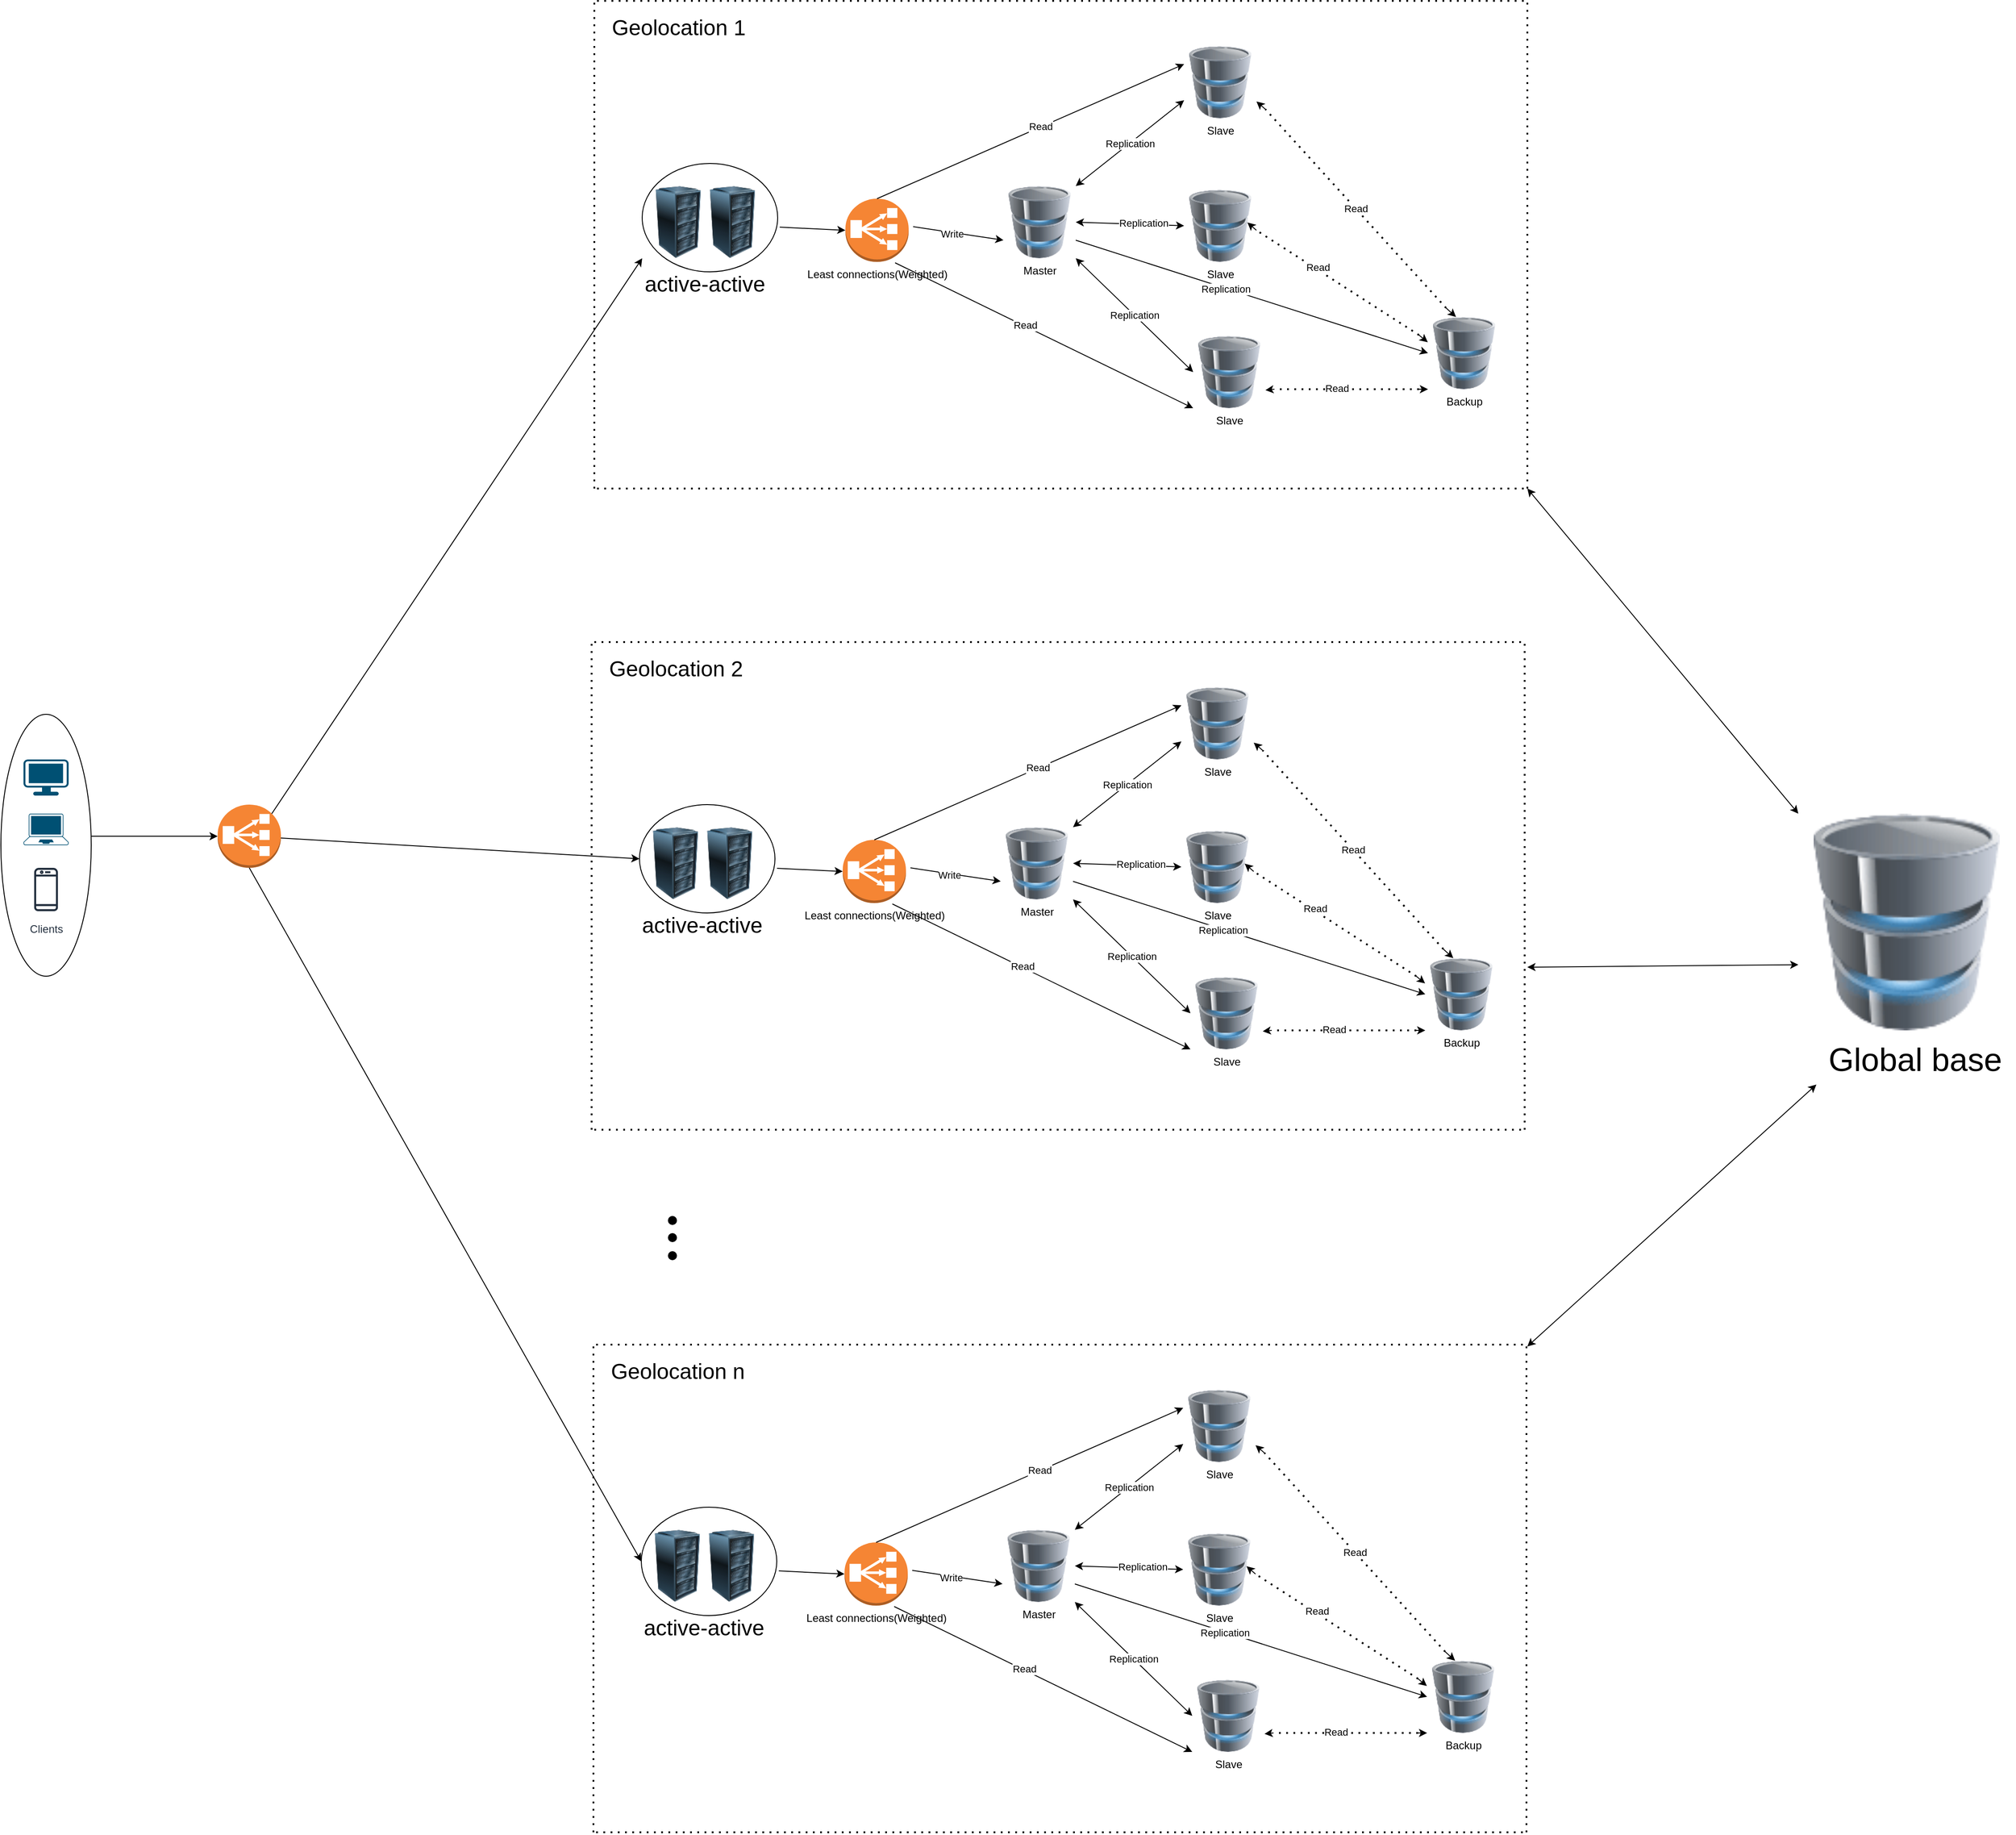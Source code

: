 <mxfile version="20.3.0" type="device"><diagram id="l8hXMBHkgcEJcSW0mbfh" name="Page-1"><mxGraphModel dx="4737" dy="3697" grid="1" gridSize="10" guides="1" tooltips="1" connect="1" arrows="1" fold="1" page="1" pageScale="1" pageWidth="1169" pageHeight="827" math="0" shadow="0"><root><mxCell id="0"/><mxCell id="1" parent="0"/><mxCell id="5IA9NKtBJdWqS95Yz182-57" value="" style="ellipse;whiteSpace=wrap;html=1;fillColor=none;" parent="1" vertex="1"><mxGeometry x="30" y="710" width="100" height="290" as="geometry"/></mxCell><mxCell id="5IA9NKtBJdWqS95Yz182-2" value="" style="points=[[0.13,0.02,0],[0.5,0,0],[0.87,0.02,0],[0.885,0.4,0],[0.985,0.985,0],[0.5,1,0],[0.015,0.985,0],[0.115,0.4,0]];verticalLabelPosition=bottom;sketch=0;html=1;verticalAlign=top;aspect=fixed;align=center;pointerEvents=1;shape=mxgraph.cisco19.laptop;fillColor=#005073;strokeColor=none;" parent="1" vertex="1"><mxGeometry x="55" y="820" width="50" height="35" as="geometry"/></mxCell><mxCell id="5IA9NKtBJdWqS95Yz182-4" value="Clients&lt;br&gt;" style="sketch=0;outlineConnect=0;fontColor=#232F3E;gradientColor=none;strokeColor=#232F3E;fillColor=#ffffff;dashed=0;verticalLabelPosition=bottom;verticalAlign=top;align=center;html=1;fontSize=12;fontStyle=0;aspect=fixed;shape=mxgraph.aws4.resourceIcon;resIcon=mxgraph.aws4.mobile_client;" parent="1" vertex="1"><mxGeometry x="50" y="874" width="60" height="60" as="geometry"/></mxCell><mxCell id="5IA9NKtBJdWqS95Yz182-3" value="" style="points=[[0.03,0.03,0],[0.5,0,0],[0.97,0.03,0],[1,0.4,0],[0.97,0.745,0],[0.5,1,0],[0.03,0.745,0],[0,0.4,0]];verticalLabelPosition=bottom;sketch=0;html=1;verticalAlign=top;aspect=fixed;align=center;pointerEvents=1;shape=mxgraph.cisco19.workstation;fillColor=#005073;strokeColor=none;" parent="1" vertex="1"><mxGeometry x="55" y="760" width="50" height="40" as="geometry"/></mxCell><mxCell id="5IA9NKtBJdWqS95Yz182-7" value="" style="outlineConnect=0;dashed=0;verticalLabelPosition=bottom;verticalAlign=top;align=center;html=1;shape=mxgraph.aws3.classic_load_balancer;fillColor=#F58534;gradientColor=none;" parent="1" vertex="1"><mxGeometry x="270" y="810" width="70" height="70" as="geometry"/></mxCell><mxCell id="5IA9NKtBJdWqS95Yz182-8" value="" style="image;html=1;image=img/lib/clip_art/computers/Server_Rack_128x128.png" parent="1" vertex="1"><mxGeometry x="740" y="125" width="80" height="80" as="geometry"/></mxCell><mxCell id="5IA9NKtBJdWqS95Yz182-13" value="Master" style="image;html=1;image=img/lib/clip_art/computers/Database_128x128.png" parent="1" vertex="1"><mxGeometry x="1140" y="125" width="80" height="80" as="geometry"/></mxCell><mxCell id="5IA9NKtBJdWqS95Yz182-14" value="Slave" style="image;html=1;image=img/lib/clip_art/computers/Database_128x128.png" parent="1" vertex="1"><mxGeometry x="1350" y="291" width="80" height="80" as="geometry"/></mxCell><mxCell id="5IA9NKtBJdWqS95Yz182-15" value="Slave" style="image;html=1;image=img/lib/clip_art/computers/Database_128x128.png" parent="1" vertex="1"><mxGeometry x="1340" y="129" width="80" height="80" as="geometry"/></mxCell><mxCell id="5IA9NKtBJdWqS95Yz182-16" value="Slave&lt;br&gt;" style="image;html=1;image=img/lib/clip_art/computers/Database_128x128.png" parent="1" vertex="1"><mxGeometry x="1340" y="-30" width="80" height="80" as="geometry"/></mxCell><mxCell id="5IA9NKtBJdWqS95Yz182-17" value="Backup" style="image;html=1;image=img/lib/clip_art/computers/Database_128x128.png" parent="1" vertex="1"><mxGeometry x="1610" y="270" width="80" height="80" as="geometry"/></mxCell><mxCell id="5IA9NKtBJdWqS95Yz182-19" value="" style="image;html=1;image=img/lib/clip_art/computers/Server_Rack_128x128.png" parent="1" vertex="1"><mxGeometry x="800" y="125" width="80" height="80" as="geometry"/></mxCell><mxCell id="5IA9NKtBJdWqS95Yz182-20" value="&lt;span style=&quot;font-weight: normal;&quot;&gt;active-active&lt;/span&gt;" style="text;strokeColor=none;fillColor=none;html=1;fontSize=24;fontStyle=1;verticalAlign=middle;align=center;" parent="1" vertex="1"><mxGeometry x="759" y="214" width="100" height="40" as="geometry"/></mxCell><mxCell id="5IA9NKtBJdWqS95Yz182-21" value="Least connections(Weighted)" style="outlineConnect=0;dashed=0;verticalLabelPosition=bottom;verticalAlign=top;align=center;html=1;shape=mxgraph.aws3.classic_load_balancer;fillColor=#F58534;gradientColor=none;" parent="1" vertex="1"><mxGeometry x="965" y="139" width="70" height="70" as="geometry"/></mxCell><mxCell id="5IA9NKtBJdWqS95Yz182-23" value="" style="endArrow=classic;startArrow=classic;html=1;rounded=0;entryX=0;entryY=0.5;entryDx=0;entryDy=0;exitX=1;exitY=0.5;exitDx=0;exitDy=0;" parent="1" source="5IA9NKtBJdWqS95Yz182-13" target="5IA9NKtBJdWqS95Yz182-15" edge="1"><mxGeometry width="50" height="50" relative="1" as="geometry"><mxPoint x="860" y="330" as="sourcePoint"/><mxPoint x="910" y="280" as="targetPoint"/></mxGeometry></mxCell><mxCell id="5IA9NKtBJdWqS95Yz182-63" value="Replication" style="edgeLabel;html=1;align=center;verticalAlign=middle;resizable=0;points=[];fontColor=none;" parent="5IA9NKtBJdWqS95Yz182-23" vertex="1" connectable="0"><mxGeometry x="0.237" y="2" relative="1" as="geometry"><mxPoint as="offset"/></mxGeometry></mxCell><mxCell id="5IA9NKtBJdWqS95Yz182-25" value="Replication" style="endArrow=classic;startArrow=classic;html=1;rounded=0;entryX=0;entryY=0.75;entryDx=0;entryDy=0;exitX=1;exitY=0;exitDx=0;exitDy=0;" parent="1" source="5IA9NKtBJdWqS95Yz182-13" target="5IA9NKtBJdWqS95Yz182-16" edge="1"><mxGeometry width="50" height="50" relative="1" as="geometry"><mxPoint x="1250" y="189" as="sourcePoint"/><mxPoint x="1360" y="189" as="targetPoint"/></mxGeometry></mxCell><mxCell id="5IA9NKtBJdWqS95Yz182-26" value="&lt;span style=&quot;color: rgb(0, 0, 0); font-family: Helvetica; font-size: 11px; font-style: normal; font-variant-ligatures: normal; font-variant-caps: normal; font-weight: 400; letter-spacing: normal; orphans: 2; text-align: center; text-indent: 0px; text-transform: none; widows: 2; word-spacing: 0px; -webkit-text-stroke-width: 0px; background-color: rgb(255, 255, 255); text-decoration-thickness: initial; text-decoration-style: initial; text-decoration-color: initial; float: none; display: inline !important;&quot;&gt;Replication&lt;/span&gt;" style="endArrow=classic;startArrow=classic;html=1;rounded=0;entryX=1;entryY=1;entryDx=0;entryDy=0;exitX=0;exitY=0.5;exitDx=0;exitDy=0;" parent="1" source="5IA9NKtBJdWqS95Yz182-14" target="5IA9NKtBJdWqS95Yz182-13" edge="1"><mxGeometry width="50" height="50" relative="1" as="geometry"><mxPoint x="1260" y="199" as="sourcePoint"/><mxPoint x="1370" y="199" as="targetPoint"/></mxGeometry></mxCell><mxCell id="5IA9NKtBJdWqS95Yz182-30" value="" style="endArrow=classic;html=1;rounded=0;entryX=0;entryY=0.5;entryDx=0;entryDy=0;exitX=1;exitY=0.75;exitDx=0;exitDy=0;" parent="1" source="5IA9NKtBJdWqS95Yz182-13" target="5IA9NKtBJdWqS95Yz182-17" edge="1"><mxGeometry width="50" height="50" relative="1" as="geometry"><mxPoint x="860" y="330" as="sourcePoint"/><mxPoint x="910" y="280" as="targetPoint"/></mxGeometry></mxCell><mxCell id="5IA9NKtBJdWqS95Yz182-64" value="Replication" style="edgeLabel;html=1;align=center;verticalAlign=middle;resizable=0;points=[];fontColor=none;" parent="5IA9NKtBJdWqS95Yz182-30" vertex="1" connectable="0"><mxGeometry x="-0.148" y="-1" relative="1" as="geometry"><mxPoint as="offset"/></mxGeometry></mxCell><mxCell id="5IA9NKtBJdWqS95Yz182-34" value="Read" style="endArrow=none;dashed=1;html=1;dashPattern=1 3;strokeWidth=2;rounded=0;" parent="1" edge="1"><mxGeometry width="50" height="50" relative="1" as="geometry"><mxPoint x="1630" y="260" as="sourcePoint"/><mxPoint x="1430" y="40" as="targetPoint"/></mxGeometry></mxCell><mxCell id="5IA9NKtBJdWqS95Yz182-39" value="" style="endArrow=classic;html=1;rounded=0;entryX=1.001;entryY=0.767;entryDx=0;entryDy=0;entryPerimeter=0;" parent="1" target="5IA9NKtBJdWqS95Yz182-16" edge="1"><mxGeometry width="50" height="50" relative="1" as="geometry"><mxPoint x="1430" y="40" as="sourcePoint"/><mxPoint x="1420" y="50" as="targetPoint"/></mxGeometry></mxCell><mxCell id="5IA9NKtBJdWqS95Yz182-40" value="" style="endArrow=classic;html=1;rounded=0;entryX=0.375;entryY=0;entryDx=0;entryDy=0;entryPerimeter=0;" parent="1" edge="1"><mxGeometry width="50" height="50" relative="1" as="geometry"><mxPoint x="1630" y="260" as="sourcePoint"/><mxPoint x="1641" y="270" as="targetPoint"/></mxGeometry></mxCell><mxCell id="5IA9NKtBJdWqS95Yz182-41" value="" style="endArrow=none;dashed=1;html=1;dashPattern=1 3;strokeWidth=2;rounded=0;" parent="1" edge="1"><mxGeometry width="50" height="50" relative="1" as="geometry"><mxPoint x="1600" y="290" as="sourcePoint"/><mxPoint x="1420" y="174" as="targetPoint"/></mxGeometry></mxCell><mxCell id="5IA9NKtBJdWqS95Yz182-65" value="Read" style="edgeLabel;html=1;align=center;verticalAlign=middle;resizable=0;points=[];fontColor=none;" parent="5IA9NKtBJdWqS95Yz182-41" vertex="1" connectable="0"><mxGeometry x="0.263" y="-3" relative="1" as="geometry"><mxPoint as="offset"/></mxGeometry></mxCell><mxCell id="5IA9NKtBJdWqS95Yz182-42" value="" style="endArrow=classic;html=1;rounded=0;entryX=1.001;entryY=0.767;entryDx=0;entryDy=0;entryPerimeter=0;" parent="1" edge="1"><mxGeometry width="50" height="50" relative="1" as="geometry"><mxPoint x="1420" y="174" as="sourcePoint"/><mxPoint x="1410.08" y="165.36" as="targetPoint"/></mxGeometry></mxCell><mxCell id="5IA9NKtBJdWqS95Yz182-43" value="" style="endArrow=classic;html=1;rounded=0;entryX=-0.003;entryY=0.35;entryDx=0;entryDy=0;entryPerimeter=0;" parent="1" target="5IA9NKtBJdWqS95Yz182-17" edge="1"><mxGeometry width="50" height="50" relative="1" as="geometry"><mxPoint x="1600" y="290" as="sourcePoint"/><mxPoint x="1631.0" y="404" as="targetPoint"/></mxGeometry></mxCell><mxCell id="5IA9NKtBJdWqS95Yz182-44" value="" style="endArrow=none;dashed=1;html=1;dashPattern=1 3;strokeWidth=2;rounded=0;" parent="1" edge="1"><mxGeometry width="50" height="50" relative="1" as="geometry"><mxPoint x="1600" y="350" as="sourcePoint"/><mxPoint x="1440" y="350" as="targetPoint"/></mxGeometry></mxCell><mxCell id="5IA9NKtBJdWqS95Yz182-66" value="Read" style="edgeLabel;html=1;align=center;verticalAlign=middle;resizable=0;points=[];fontColor=none;" parent="5IA9NKtBJdWqS95Yz182-44" vertex="1" connectable="0"><mxGeometry x="0.143" y="-1" relative="1" as="geometry"><mxPoint as="offset"/></mxGeometry></mxCell><mxCell id="5IA9NKtBJdWqS95Yz182-45" value="" style="endArrow=classic;html=1;rounded=0;entryX=1;entryY=0.75;entryDx=0;entryDy=0;" parent="1" target="5IA9NKtBJdWqS95Yz182-14" edge="1"><mxGeometry width="50" height="50" relative="1" as="geometry"><mxPoint x="1440" y="350" as="sourcePoint"/><mxPoint x="1430.08" y="335.36" as="targetPoint"/></mxGeometry></mxCell><mxCell id="5IA9NKtBJdWqS95Yz182-46" value="" style="endArrow=classic;html=1;rounded=0;entryX=0;entryY=1;entryDx=0;entryDy=0;" parent="1" target="5IA9NKtBJdWqS95Yz182-17" edge="1"><mxGeometry width="50" height="50" relative="1" as="geometry"><mxPoint x="1600" y="350" as="sourcePoint"/><mxPoint x="1629.76" y="468" as="targetPoint"/></mxGeometry></mxCell><mxCell id="5IA9NKtBJdWqS95Yz182-49" value="" style="endArrow=classic;html=1;rounded=0;entryX=0;entryY=0.5;entryDx=0;entryDy=0;entryPerimeter=0;exitX=1.015;exitY=0.588;exitDx=0;exitDy=0;exitPerimeter=0;" parent="1" source="5IA9NKtBJdWqS95Yz182-58" target="5IA9NKtBJdWqS95Yz182-21" edge="1"><mxGeometry width="50" height="50" relative="1" as="geometry"><mxPoint x="900" y="170" as="sourcePoint"/><mxPoint x="1120" y="150" as="targetPoint"/></mxGeometry></mxCell><mxCell id="5IA9NKtBJdWqS95Yz182-51" value="" style="endArrow=classic;html=1;rounded=0;entryX=0;entryY=0.75;entryDx=0;entryDy=0;" parent="1" target="5IA9NKtBJdWqS95Yz182-13" edge="1"><mxGeometry width="50" height="50" relative="1" as="geometry"><mxPoint x="1040" y="170" as="sourcePoint"/><mxPoint x="1230" y="60" as="targetPoint"/></mxGeometry></mxCell><mxCell id="5IA9NKtBJdWqS95Yz182-62" value="Write" style="edgeLabel;html=1;align=center;verticalAlign=middle;resizable=0;points=[];fontColor=none;" parent="5IA9NKtBJdWqS95Yz182-51" vertex="1" connectable="0"><mxGeometry x="-0.14" y="-1" relative="1" as="geometry"><mxPoint as="offset"/></mxGeometry></mxCell><mxCell id="5IA9NKtBJdWqS95Yz182-52" value="" style="endArrow=classic;html=1;rounded=0;entryX=0;entryY=1;entryDx=0;entryDy=0;" parent="1" target="5IA9NKtBJdWqS95Yz182-14" edge="1"><mxGeometry width="50" height="50" relative="1" as="geometry"><mxPoint x="1020" y="210" as="sourcePoint"/><mxPoint x="1230" y="60" as="targetPoint"/></mxGeometry></mxCell><mxCell id="5IA9NKtBJdWqS95Yz182-60" value="Read" style="edgeLabel;html=1;align=center;verticalAlign=middle;resizable=0;points=[];fontColor=none;" parent="5IA9NKtBJdWqS95Yz182-52" vertex="1" connectable="0"><mxGeometry x="-0.138" y="2" relative="1" as="geometry"><mxPoint y="1" as="offset"/></mxGeometry></mxCell><mxCell id="5IA9NKtBJdWqS95Yz182-53" value="" style="endArrow=classic;html=1;rounded=0;exitX=0.5;exitY=0;exitDx=0;exitDy=0;exitPerimeter=0;entryX=0;entryY=0.25;entryDx=0;entryDy=0;" parent="1" source="5IA9NKtBJdWqS95Yz182-21" target="5IA9NKtBJdWqS95Yz182-16" edge="1"><mxGeometry width="50" height="50" relative="1" as="geometry"><mxPoint x="1180" y="110" as="sourcePoint"/><mxPoint x="1230" y="60" as="targetPoint"/></mxGeometry></mxCell><mxCell id="5IA9NKtBJdWqS95Yz182-61" value="Read" style="edgeLabel;html=1;align=center;verticalAlign=middle;resizable=0;points=[];fontColor=none;" parent="5IA9NKtBJdWqS95Yz182-53" vertex="1" connectable="0"><mxGeometry x="0.065" y="1" relative="1" as="geometry"><mxPoint as="offset"/></mxGeometry></mxCell><mxCell id="5IA9NKtBJdWqS95Yz182-56" value="" style="endArrow=classic;html=1;rounded=0;entryX=0;entryY=0.5;entryDx=0;entryDy=0;entryPerimeter=0;" parent="1" target="5IA9NKtBJdWqS95Yz182-7" edge="1"><mxGeometry width="50" height="50" relative="1" as="geometry"><mxPoint x="130" y="845" as="sourcePoint"/><mxPoint x="550" y="500" as="targetPoint"/></mxGeometry></mxCell><mxCell id="5IA9NKtBJdWqS95Yz182-58" value="" style="ellipse;whiteSpace=wrap;html=1;fillColor=none;" parent="1" vertex="1"><mxGeometry x="740" y="100" width="150" height="120" as="geometry"/></mxCell><mxCell id="5IA9NKtBJdWqS95Yz182-67" value="" style="endArrow=none;dashed=1;html=1;dashPattern=1 3;strokeWidth=2;rounded=0;fontColor=none;" parent="1" edge="1"><mxGeometry width="50" height="50" relative="1" as="geometry"><mxPoint x="690" y="-80" as="sourcePoint"/><mxPoint x="1720" y="-80" as="targetPoint"/></mxGeometry></mxCell><mxCell id="5IA9NKtBJdWqS95Yz182-68" value="" style="endArrow=none;dashed=1;html=1;dashPattern=1 3;strokeWidth=2;rounded=0;fontColor=none;" parent="1" edge="1"><mxGeometry width="50" height="50" relative="1" as="geometry"><mxPoint x="690" y="460" as="sourcePoint"/><mxPoint x="1720" y="460" as="targetPoint"/></mxGeometry></mxCell><mxCell id="5IA9NKtBJdWqS95Yz182-72" value="" style="endArrow=none;dashed=1;html=1;dashPattern=1 3;strokeWidth=2;rounded=0;fontColor=none;" parent="1" edge="1"><mxGeometry width="50" height="50" relative="1" as="geometry"><mxPoint x="1720" y="460" as="sourcePoint"/><mxPoint x="1720" y="-80" as="targetPoint"/></mxGeometry></mxCell><mxCell id="5IA9NKtBJdWqS95Yz182-73" value="" style="endArrow=none;dashed=1;html=1;dashPattern=1 3;strokeWidth=2;rounded=0;fontColor=none;" parent="1" edge="1"><mxGeometry width="50" height="50" relative="1" as="geometry"><mxPoint x="687" y="460" as="sourcePoint"/><mxPoint x="687" y="-80" as="targetPoint"/></mxGeometry></mxCell><mxCell id="5IA9NKtBJdWqS95Yz182-74" value="&lt;span style=&quot;font-weight: normal;&quot;&gt;Geolocation 1&lt;/span&gt;" style="text;strokeColor=none;fillColor=none;html=1;fontSize=24;fontStyle=1;verticalAlign=middle;align=center;" parent="1" vertex="1"><mxGeometry x="730" y="-70" width="100" height="40" as="geometry"/></mxCell><mxCell id="5IA9NKtBJdWqS95Yz182-114" value="" style="image;html=1;image=img/lib/clip_art/computers/Server_Rack_128x128.png" parent="1" vertex="1"><mxGeometry x="737" y="835" width="80" height="80" as="geometry"/></mxCell><mxCell id="5IA9NKtBJdWqS95Yz182-115" value="Master" style="image;html=1;image=img/lib/clip_art/computers/Database_128x128.png" parent="1" vertex="1"><mxGeometry x="1137" y="835" width="80" height="80" as="geometry"/></mxCell><mxCell id="5IA9NKtBJdWqS95Yz182-116" value="Slave" style="image;html=1;image=img/lib/clip_art/computers/Database_128x128.png" parent="1" vertex="1"><mxGeometry x="1347" y="1001" width="80" height="80" as="geometry"/></mxCell><mxCell id="5IA9NKtBJdWqS95Yz182-117" value="Slave" style="image;html=1;image=img/lib/clip_art/computers/Database_128x128.png" parent="1" vertex="1"><mxGeometry x="1337" y="839" width="80" height="80" as="geometry"/></mxCell><mxCell id="5IA9NKtBJdWqS95Yz182-118" value="Slave&lt;br&gt;" style="image;html=1;image=img/lib/clip_art/computers/Database_128x128.png" parent="1" vertex="1"><mxGeometry x="1337" y="680" width="80" height="80" as="geometry"/></mxCell><mxCell id="5IA9NKtBJdWqS95Yz182-119" value="Backup" style="image;html=1;image=img/lib/clip_art/computers/Database_128x128.png" parent="1" vertex="1"><mxGeometry x="1607" y="980" width="80" height="80" as="geometry"/></mxCell><mxCell id="5IA9NKtBJdWqS95Yz182-120" value="" style="image;html=1;image=img/lib/clip_art/computers/Server_Rack_128x128.png" parent="1" vertex="1"><mxGeometry x="797" y="835" width="80" height="80" as="geometry"/></mxCell><mxCell id="5IA9NKtBJdWqS95Yz182-121" value="&lt;span style=&quot;font-weight: normal;&quot;&gt;active-active&lt;/span&gt;" style="text;strokeColor=none;fillColor=none;html=1;fontSize=24;fontStyle=1;verticalAlign=middle;align=center;" parent="1" vertex="1"><mxGeometry x="756" y="924" width="100" height="40" as="geometry"/></mxCell><mxCell id="5IA9NKtBJdWqS95Yz182-122" value="Least connections(Weighted)" style="outlineConnect=0;dashed=0;verticalLabelPosition=bottom;verticalAlign=top;align=center;html=1;shape=mxgraph.aws3.classic_load_balancer;fillColor=#F58534;gradientColor=none;" parent="1" vertex="1"><mxGeometry x="962" y="849" width="70" height="70" as="geometry"/></mxCell><mxCell id="5IA9NKtBJdWqS95Yz182-123" value="" style="endArrow=classic;startArrow=classic;html=1;rounded=0;entryX=0;entryY=0.5;entryDx=0;entryDy=0;exitX=1;exitY=0.5;exitDx=0;exitDy=0;" parent="1" source="5IA9NKtBJdWqS95Yz182-115" target="5IA9NKtBJdWqS95Yz182-117" edge="1"><mxGeometry width="50" height="50" relative="1" as="geometry"><mxPoint x="857" y="1040" as="sourcePoint"/><mxPoint x="907" y="990" as="targetPoint"/></mxGeometry></mxCell><mxCell id="5IA9NKtBJdWqS95Yz182-124" value="Replication" style="edgeLabel;html=1;align=center;verticalAlign=middle;resizable=0;points=[];fontColor=none;" parent="5IA9NKtBJdWqS95Yz182-123" vertex="1" connectable="0"><mxGeometry x="0.237" y="2" relative="1" as="geometry"><mxPoint as="offset"/></mxGeometry></mxCell><mxCell id="5IA9NKtBJdWqS95Yz182-125" value="Replication" style="endArrow=classic;startArrow=classic;html=1;rounded=0;entryX=0;entryY=0.75;entryDx=0;entryDy=0;exitX=1;exitY=0;exitDx=0;exitDy=0;" parent="1" source="5IA9NKtBJdWqS95Yz182-115" target="5IA9NKtBJdWqS95Yz182-118" edge="1"><mxGeometry width="50" height="50" relative="1" as="geometry"><mxPoint x="1247" y="899" as="sourcePoint"/><mxPoint x="1357" y="899" as="targetPoint"/></mxGeometry></mxCell><mxCell id="5IA9NKtBJdWqS95Yz182-126" value="&lt;span style=&quot;color: rgb(0, 0, 0); font-family: Helvetica; font-size: 11px; font-style: normal; font-variant-ligatures: normal; font-variant-caps: normal; font-weight: 400; letter-spacing: normal; orphans: 2; text-align: center; text-indent: 0px; text-transform: none; widows: 2; word-spacing: 0px; -webkit-text-stroke-width: 0px; background-color: rgb(255, 255, 255); text-decoration-thickness: initial; text-decoration-style: initial; text-decoration-color: initial; float: none; display: inline !important;&quot;&gt;Replication&lt;/span&gt;" style="endArrow=classic;startArrow=classic;html=1;rounded=0;entryX=1;entryY=1;entryDx=0;entryDy=0;exitX=0;exitY=0.5;exitDx=0;exitDy=0;" parent="1" source="5IA9NKtBJdWqS95Yz182-116" target="5IA9NKtBJdWqS95Yz182-115" edge="1"><mxGeometry width="50" height="50" relative="1" as="geometry"><mxPoint x="1257" y="909" as="sourcePoint"/><mxPoint x="1367" y="909" as="targetPoint"/></mxGeometry></mxCell><mxCell id="5IA9NKtBJdWqS95Yz182-127" value="" style="endArrow=classic;html=1;rounded=0;entryX=0;entryY=0.5;entryDx=0;entryDy=0;exitX=1;exitY=0.75;exitDx=0;exitDy=0;" parent="1" source="5IA9NKtBJdWqS95Yz182-115" target="5IA9NKtBJdWqS95Yz182-119" edge="1"><mxGeometry width="50" height="50" relative="1" as="geometry"><mxPoint x="857" y="1040" as="sourcePoint"/><mxPoint x="907" y="990" as="targetPoint"/></mxGeometry></mxCell><mxCell id="5IA9NKtBJdWqS95Yz182-128" value="Replication" style="edgeLabel;html=1;align=center;verticalAlign=middle;resizable=0;points=[];fontColor=none;" parent="5IA9NKtBJdWqS95Yz182-127" vertex="1" connectable="0"><mxGeometry x="-0.148" y="-1" relative="1" as="geometry"><mxPoint as="offset"/></mxGeometry></mxCell><mxCell id="5IA9NKtBJdWqS95Yz182-129" value="Read" style="endArrow=none;dashed=1;html=1;dashPattern=1 3;strokeWidth=2;rounded=0;" parent="1" edge="1"><mxGeometry width="50" height="50" relative="1" as="geometry"><mxPoint x="1627.0" y="970" as="sourcePoint"/><mxPoint x="1427" y="750" as="targetPoint"/></mxGeometry></mxCell><mxCell id="5IA9NKtBJdWqS95Yz182-130" value="" style="endArrow=classic;html=1;rounded=0;entryX=1.001;entryY=0.767;entryDx=0;entryDy=0;entryPerimeter=0;" parent="1" target="5IA9NKtBJdWqS95Yz182-118" edge="1"><mxGeometry width="50" height="50" relative="1" as="geometry"><mxPoint x="1427" y="750" as="sourcePoint"/><mxPoint x="1417" y="760" as="targetPoint"/></mxGeometry></mxCell><mxCell id="5IA9NKtBJdWqS95Yz182-131" value="" style="endArrow=classic;html=1;rounded=0;entryX=0.375;entryY=0;entryDx=0;entryDy=0;entryPerimeter=0;" parent="1" edge="1"><mxGeometry width="50" height="50" relative="1" as="geometry"><mxPoint x="1627.0" y="970" as="sourcePoint"/><mxPoint x="1638" y="980" as="targetPoint"/></mxGeometry></mxCell><mxCell id="5IA9NKtBJdWqS95Yz182-132" value="" style="endArrow=none;dashed=1;html=1;dashPattern=1 3;strokeWidth=2;rounded=0;" parent="1" edge="1"><mxGeometry width="50" height="50" relative="1" as="geometry"><mxPoint x="1597.0" y="1000" as="sourcePoint"/><mxPoint x="1417" y="884" as="targetPoint"/></mxGeometry></mxCell><mxCell id="5IA9NKtBJdWqS95Yz182-133" value="Read" style="edgeLabel;html=1;align=center;verticalAlign=middle;resizable=0;points=[];fontColor=none;" parent="5IA9NKtBJdWqS95Yz182-132" vertex="1" connectable="0"><mxGeometry x="0.263" y="-3" relative="1" as="geometry"><mxPoint as="offset"/></mxGeometry></mxCell><mxCell id="5IA9NKtBJdWqS95Yz182-134" value="" style="endArrow=classic;html=1;rounded=0;entryX=1.001;entryY=0.767;entryDx=0;entryDy=0;entryPerimeter=0;" parent="1" edge="1"><mxGeometry width="50" height="50" relative="1" as="geometry"><mxPoint x="1417" y="884" as="sourcePoint"/><mxPoint x="1407.08" y="875.36" as="targetPoint"/></mxGeometry></mxCell><mxCell id="5IA9NKtBJdWqS95Yz182-135" value="" style="endArrow=classic;html=1;rounded=0;entryX=-0.003;entryY=0.35;entryDx=0;entryDy=0;entryPerimeter=0;" parent="1" target="5IA9NKtBJdWqS95Yz182-119" edge="1"><mxGeometry width="50" height="50" relative="1" as="geometry"><mxPoint x="1597.0" y="1000" as="sourcePoint"/><mxPoint x="1628.0" y="1114" as="targetPoint"/></mxGeometry></mxCell><mxCell id="5IA9NKtBJdWqS95Yz182-136" value="" style="endArrow=none;dashed=1;html=1;dashPattern=1 3;strokeWidth=2;rounded=0;" parent="1" edge="1"><mxGeometry width="50" height="50" relative="1" as="geometry"><mxPoint x="1597.0" y="1060" as="sourcePoint"/><mxPoint x="1437" y="1060" as="targetPoint"/></mxGeometry></mxCell><mxCell id="5IA9NKtBJdWqS95Yz182-137" value="Read" style="edgeLabel;html=1;align=center;verticalAlign=middle;resizable=0;points=[];fontColor=none;" parent="5IA9NKtBJdWqS95Yz182-136" vertex="1" connectable="0"><mxGeometry x="0.143" y="-1" relative="1" as="geometry"><mxPoint as="offset"/></mxGeometry></mxCell><mxCell id="5IA9NKtBJdWqS95Yz182-138" value="" style="endArrow=classic;html=1;rounded=0;entryX=1;entryY=0.75;entryDx=0;entryDy=0;" parent="1" target="5IA9NKtBJdWqS95Yz182-116" edge="1"><mxGeometry width="50" height="50" relative="1" as="geometry"><mxPoint x="1437" y="1060" as="sourcePoint"/><mxPoint x="1427.08" y="1045.36" as="targetPoint"/></mxGeometry></mxCell><mxCell id="5IA9NKtBJdWqS95Yz182-139" value="" style="endArrow=classic;html=1;rounded=0;entryX=0;entryY=1;entryDx=0;entryDy=0;" parent="1" target="5IA9NKtBJdWqS95Yz182-119" edge="1"><mxGeometry width="50" height="50" relative="1" as="geometry"><mxPoint x="1597.0" y="1060" as="sourcePoint"/><mxPoint x="1626.76" y="1178" as="targetPoint"/></mxGeometry></mxCell><mxCell id="5IA9NKtBJdWqS95Yz182-140" value="" style="endArrow=classic;html=1;rounded=0;entryX=0;entryY=0.5;entryDx=0;entryDy=0;entryPerimeter=0;exitX=1.015;exitY=0.588;exitDx=0;exitDy=0;exitPerimeter=0;" parent="1" source="5IA9NKtBJdWqS95Yz182-147" target="5IA9NKtBJdWqS95Yz182-122" edge="1"><mxGeometry width="50" height="50" relative="1" as="geometry"><mxPoint x="897" y="880" as="sourcePoint"/><mxPoint x="1117" y="860" as="targetPoint"/></mxGeometry></mxCell><mxCell id="5IA9NKtBJdWqS95Yz182-141" value="" style="endArrow=classic;html=1;rounded=0;entryX=0;entryY=0.75;entryDx=0;entryDy=0;" parent="1" target="5IA9NKtBJdWqS95Yz182-115" edge="1"><mxGeometry width="50" height="50" relative="1" as="geometry"><mxPoint x="1037" y="880" as="sourcePoint"/><mxPoint x="1227" y="770" as="targetPoint"/></mxGeometry></mxCell><mxCell id="5IA9NKtBJdWqS95Yz182-142" value="Write" style="edgeLabel;html=1;align=center;verticalAlign=middle;resizable=0;points=[];fontColor=none;" parent="5IA9NKtBJdWqS95Yz182-141" vertex="1" connectable="0"><mxGeometry x="-0.14" y="-1" relative="1" as="geometry"><mxPoint as="offset"/></mxGeometry></mxCell><mxCell id="5IA9NKtBJdWqS95Yz182-143" value="" style="endArrow=classic;html=1;rounded=0;entryX=0;entryY=1;entryDx=0;entryDy=0;" parent="1" target="5IA9NKtBJdWqS95Yz182-116" edge="1"><mxGeometry width="50" height="50" relative="1" as="geometry"><mxPoint x="1017" y="920" as="sourcePoint"/><mxPoint x="1227" y="770" as="targetPoint"/></mxGeometry></mxCell><mxCell id="5IA9NKtBJdWqS95Yz182-144" value="Read" style="edgeLabel;html=1;align=center;verticalAlign=middle;resizable=0;points=[];fontColor=none;" parent="5IA9NKtBJdWqS95Yz182-143" vertex="1" connectable="0"><mxGeometry x="-0.138" y="2" relative="1" as="geometry"><mxPoint y="1" as="offset"/></mxGeometry></mxCell><mxCell id="5IA9NKtBJdWqS95Yz182-145" value="" style="endArrow=classic;html=1;rounded=0;exitX=0.5;exitY=0;exitDx=0;exitDy=0;exitPerimeter=0;entryX=0;entryY=0.25;entryDx=0;entryDy=0;" parent="1" source="5IA9NKtBJdWqS95Yz182-122" target="5IA9NKtBJdWqS95Yz182-118" edge="1"><mxGeometry width="50" height="50" relative="1" as="geometry"><mxPoint x="1177" y="820" as="sourcePoint"/><mxPoint x="1227" y="770" as="targetPoint"/></mxGeometry></mxCell><mxCell id="5IA9NKtBJdWqS95Yz182-146" value="Read" style="edgeLabel;html=1;align=center;verticalAlign=middle;resizable=0;points=[];fontColor=none;" parent="5IA9NKtBJdWqS95Yz182-145" vertex="1" connectable="0"><mxGeometry x="0.065" y="1" relative="1" as="geometry"><mxPoint as="offset"/></mxGeometry></mxCell><mxCell id="5IA9NKtBJdWqS95Yz182-147" value="" style="ellipse;whiteSpace=wrap;html=1;fillColor=none;" parent="1" vertex="1"><mxGeometry x="737" y="810" width="150" height="120" as="geometry"/></mxCell><mxCell id="5IA9NKtBJdWqS95Yz182-148" value="" style="endArrow=none;dashed=1;html=1;dashPattern=1 3;strokeWidth=2;rounded=0;fontColor=none;" parent="1" edge="1"><mxGeometry width="50" height="50" relative="1" as="geometry"><mxPoint x="687" y="630" as="sourcePoint"/><mxPoint x="1717.0" y="630" as="targetPoint"/></mxGeometry></mxCell><mxCell id="5IA9NKtBJdWqS95Yz182-149" value="" style="endArrow=none;dashed=1;html=1;dashPattern=1 3;strokeWidth=2;rounded=0;fontColor=none;" parent="1" edge="1"><mxGeometry width="50" height="50" relative="1" as="geometry"><mxPoint x="687" y="1170" as="sourcePoint"/><mxPoint x="1717.0" y="1170" as="targetPoint"/></mxGeometry></mxCell><mxCell id="5IA9NKtBJdWqS95Yz182-150" value="" style="endArrow=none;dashed=1;html=1;dashPattern=1 3;strokeWidth=2;rounded=0;fontColor=none;" parent="1" edge="1"><mxGeometry width="50" height="50" relative="1" as="geometry"><mxPoint x="1717.0" y="1170" as="sourcePoint"/><mxPoint x="1717.0" y="630" as="targetPoint"/></mxGeometry></mxCell><mxCell id="5IA9NKtBJdWqS95Yz182-151" value="" style="endArrow=none;dashed=1;html=1;dashPattern=1 3;strokeWidth=2;rounded=0;fontColor=none;" parent="1" edge="1"><mxGeometry width="50" height="50" relative="1" as="geometry"><mxPoint x="684" y="1170" as="sourcePoint"/><mxPoint x="684" y="630" as="targetPoint"/></mxGeometry></mxCell><mxCell id="5IA9NKtBJdWqS95Yz182-152" value="&lt;span style=&quot;font-weight: normal;&quot;&gt;Geolocation 2&lt;/span&gt;" style="text;strokeColor=none;fillColor=none;html=1;fontSize=24;fontStyle=1;verticalAlign=middle;align=center;" parent="1" vertex="1"><mxGeometry x="727" y="640" width="100" height="40" as="geometry"/></mxCell><mxCell id="5IA9NKtBJdWqS95Yz182-153" value="" style="image;html=1;image=img/lib/clip_art/computers/Server_Rack_128x128.png" parent="1" vertex="1"><mxGeometry x="739" y="1613" width="80" height="80" as="geometry"/></mxCell><mxCell id="5IA9NKtBJdWqS95Yz182-154" value="Master" style="image;html=1;image=img/lib/clip_art/computers/Database_128x128.png" parent="1" vertex="1"><mxGeometry x="1139" y="1613" width="80" height="80" as="geometry"/></mxCell><mxCell id="5IA9NKtBJdWqS95Yz182-155" value="Slave" style="image;html=1;image=img/lib/clip_art/computers/Database_128x128.png" parent="1" vertex="1"><mxGeometry x="1349" y="1779" width="80" height="80" as="geometry"/></mxCell><mxCell id="5IA9NKtBJdWqS95Yz182-156" value="Slave" style="image;html=1;image=img/lib/clip_art/computers/Database_128x128.png" parent="1" vertex="1"><mxGeometry x="1339" y="1617" width="80" height="80" as="geometry"/></mxCell><mxCell id="5IA9NKtBJdWqS95Yz182-157" value="Slave&lt;br&gt;" style="image;html=1;image=img/lib/clip_art/computers/Database_128x128.png" parent="1" vertex="1"><mxGeometry x="1339" y="1458" width="80" height="80" as="geometry"/></mxCell><mxCell id="5IA9NKtBJdWqS95Yz182-158" value="Backup" style="image;html=1;image=img/lib/clip_art/computers/Database_128x128.png" parent="1" vertex="1"><mxGeometry x="1609" y="1758" width="80" height="80" as="geometry"/></mxCell><mxCell id="5IA9NKtBJdWqS95Yz182-159" value="" style="image;html=1;image=img/lib/clip_art/computers/Server_Rack_128x128.png" parent="1" vertex="1"><mxGeometry x="799" y="1613" width="80" height="80" as="geometry"/></mxCell><mxCell id="5IA9NKtBJdWqS95Yz182-160" value="&lt;span style=&quot;font-weight: normal;&quot;&gt;active-active&lt;/span&gt;" style="text;strokeColor=none;fillColor=none;html=1;fontSize=24;fontStyle=1;verticalAlign=middle;align=center;" parent="1" vertex="1"><mxGeometry x="758" y="1702" width="100" height="40" as="geometry"/></mxCell><mxCell id="5IA9NKtBJdWqS95Yz182-161" value="Least connections(Weighted)" style="outlineConnect=0;dashed=0;verticalLabelPosition=bottom;verticalAlign=top;align=center;html=1;shape=mxgraph.aws3.classic_load_balancer;fillColor=#F58534;gradientColor=none;" parent="1" vertex="1"><mxGeometry x="964" y="1627" width="70" height="70" as="geometry"/></mxCell><mxCell id="5IA9NKtBJdWqS95Yz182-162" value="" style="endArrow=classic;startArrow=classic;html=1;rounded=0;entryX=0;entryY=0.5;entryDx=0;entryDy=0;exitX=1;exitY=0.5;exitDx=0;exitDy=0;" parent="1" source="5IA9NKtBJdWqS95Yz182-154" target="5IA9NKtBJdWqS95Yz182-156" edge="1"><mxGeometry width="50" height="50" relative="1" as="geometry"><mxPoint x="859" y="1818" as="sourcePoint"/><mxPoint x="909" y="1768" as="targetPoint"/></mxGeometry></mxCell><mxCell id="5IA9NKtBJdWqS95Yz182-163" value="Replication" style="edgeLabel;html=1;align=center;verticalAlign=middle;resizable=0;points=[];fontColor=none;" parent="5IA9NKtBJdWqS95Yz182-162" vertex="1" connectable="0"><mxGeometry x="0.237" y="2" relative="1" as="geometry"><mxPoint as="offset"/></mxGeometry></mxCell><mxCell id="5IA9NKtBJdWqS95Yz182-164" value="Replication" style="endArrow=classic;startArrow=classic;html=1;rounded=0;entryX=0;entryY=0.75;entryDx=0;entryDy=0;exitX=1;exitY=0;exitDx=0;exitDy=0;" parent="1" source="5IA9NKtBJdWqS95Yz182-154" target="5IA9NKtBJdWqS95Yz182-157" edge="1"><mxGeometry width="50" height="50" relative="1" as="geometry"><mxPoint x="1249" y="1677" as="sourcePoint"/><mxPoint x="1359" y="1677" as="targetPoint"/></mxGeometry></mxCell><mxCell id="5IA9NKtBJdWqS95Yz182-165" value="&lt;span style=&quot;color: rgb(0, 0, 0); font-family: Helvetica; font-size: 11px; font-style: normal; font-variant-ligatures: normal; font-variant-caps: normal; font-weight: 400; letter-spacing: normal; orphans: 2; text-align: center; text-indent: 0px; text-transform: none; widows: 2; word-spacing: 0px; -webkit-text-stroke-width: 0px; background-color: rgb(255, 255, 255); text-decoration-thickness: initial; text-decoration-style: initial; text-decoration-color: initial; float: none; display: inline !important;&quot;&gt;Replication&lt;/span&gt;" style="endArrow=classic;startArrow=classic;html=1;rounded=0;entryX=1;entryY=1;entryDx=0;entryDy=0;exitX=0;exitY=0.5;exitDx=0;exitDy=0;" parent="1" source="5IA9NKtBJdWqS95Yz182-155" target="5IA9NKtBJdWqS95Yz182-154" edge="1"><mxGeometry width="50" height="50" relative="1" as="geometry"><mxPoint x="1259" y="1687" as="sourcePoint"/><mxPoint x="1369" y="1687" as="targetPoint"/></mxGeometry></mxCell><mxCell id="5IA9NKtBJdWqS95Yz182-166" value="" style="endArrow=classic;html=1;rounded=0;entryX=0;entryY=0.5;entryDx=0;entryDy=0;exitX=1;exitY=0.75;exitDx=0;exitDy=0;" parent="1" source="5IA9NKtBJdWqS95Yz182-154" target="5IA9NKtBJdWqS95Yz182-158" edge="1"><mxGeometry width="50" height="50" relative="1" as="geometry"><mxPoint x="859" y="1818" as="sourcePoint"/><mxPoint x="909" y="1768" as="targetPoint"/></mxGeometry></mxCell><mxCell id="5IA9NKtBJdWqS95Yz182-167" value="Replication" style="edgeLabel;html=1;align=center;verticalAlign=middle;resizable=0;points=[];fontColor=none;" parent="5IA9NKtBJdWqS95Yz182-166" vertex="1" connectable="0"><mxGeometry x="-0.148" y="-1" relative="1" as="geometry"><mxPoint as="offset"/></mxGeometry></mxCell><mxCell id="5IA9NKtBJdWqS95Yz182-168" value="Read" style="endArrow=none;dashed=1;html=1;dashPattern=1 3;strokeWidth=2;rounded=0;" parent="1" edge="1"><mxGeometry width="50" height="50" relative="1" as="geometry"><mxPoint x="1629" y="1748" as="sourcePoint"/><mxPoint x="1429" y="1528" as="targetPoint"/></mxGeometry></mxCell><mxCell id="5IA9NKtBJdWqS95Yz182-169" value="" style="endArrow=classic;html=1;rounded=0;entryX=1.001;entryY=0.767;entryDx=0;entryDy=0;entryPerimeter=0;" parent="1" target="5IA9NKtBJdWqS95Yz182-157" edge="1"><mxGeometry width="50" height="50" relative="1" as="geometry"><mxPoint x="1429" y="1528" as="sourcePoint"/><mxPoint x="1419" y="1538" as="targetPoint"/></mxGeometry></mxCell><mxCell id="5IA9NKtBJdWqS95Yz182-170" value="" style="endArrow=classic;html=1;rounded=0;entryX=0.375;entryY=0;entryDx=0;entryDy=0;entryPerimeter=0;" parent="1" edge="1"><mxGeometry width="50" height="50" relative="1" as="geometry"><mxPoint x="1629" y="1748" as="sourcePoint"/><mxPoint x="1640.0" y="1758" as="targetPoint"/></mxGeometry></mxCell><mxCell id="5IA9NKtBJdWqS95Yz182-171" value="" style="endArrow=none;dashed=1;html=1;dashPattern=1 3;strokeWidth=2;rounded=0;" parent="1" edge="1"><mxGeometry width="50" height="50" relative="1" as="geometry"><mxPoint x="1599" y="1778" as="sourcePoint"/><mxPoint x="1419" y="1662" as="targetPoint"/></mxGeometry></mxCell><mxCell id="5IA9NKtBJdWqS95Yz182-172" value="Read" style="edgeLabel;html=1;align=center;verticalAlign=middle;resizable=0;points=[];fontColor=none;" parent="5IA9NKtBJdWqS95Yz182-171" vertex="1" connectable="0"><mxGeometry x="0.263" y="-3" relative="1" as="geometry"><mxPoint as="offset"/></mxGeometry></mxCell><mxCell id="5IA9NKtBJdWqS95Yz182-173" value="" style="endArrow=classic;html=1;rounded=0;entryX=1.001;entryY=0.767;entryDx=0;entryDy=0;entryPerimeter=0;" parent="1" edge="1"><mxGeometry width="50" height="50" relative="1" as="geometry"><mxPoint x="1419" y="1662" as="sourcePoint"/><mxPoint x="1409.08" y="1653.36" as="targetPoint"/></mxGeometry></mxCell><mxCell id="5IA9NKtBJdWqS95Yz182-174" value="" style="endArrow=classic;html=1;rounded=0;entryX=-0.003;entryY=0.35;entryDx=0;entryDy=0;entryPerimeter=0;" parent="1" target="5IA9NKtBJdWqS95Yz182-158" edge="1"><mxGeometry width="50" height="50" relative="1" as="geometry"><mxPoint x="1599" y="1778" as="sourcePoint"/><mxPoint x="1630.0" y="1892" as="targetPoint"/></mxGeometry></mxCell><mxCell id="5IA9NKtBJdWqS95Yz182-175" value="" style="endArrow=none;dashed=1;html=1;dashPattern=1 3;strokeWidth=2;rounded=0;" parent="1" edge="1"><mxGeometry width="50" height="50" relative="1" as="geometry"><mxPoint x="1599" y="1838" as="sourcePoint"/><mxPoint x="1439" y="1838" as="targetPoint"/></mxGeometry></mxCell><mxCell id="5IA9NKtBJdWqS95Yz182-176" value="Read" style="edgeLabel;html=1;align=center;verticalAlign=middle;resizable=0;points=[];fontColor=none;" parent="5IA9NKtBJdWqS95Yz182-175" vertex="1" connectable="0"><mxGeometry x="0.143" y="-1" relative="1" as="geometry"><mxPoint as="offset"/></mxGeometry></mxCell><mxCell id="5IA9NKtBJdWqS95Yz182-177" value="" style="endArrow=classic;html=1;rounded=0;entryX=1;entryY=0.75;entryDx=0;entryDy=0;" parent="1" target="5IA9NKtBJdWqS95Yz182-155" edge="1"><mxGeometry width="50" height="50" relative="1" as="geometry"><mxPoint x="1439" y="1838" as="sourcePoint"/><mxPoint x="1429.08" y="1823.36" as="targetPoint"/></mxGeometry></mxCell><mxCell id="5IA9NKtBJdWqS95Yz182-178" value="" style="endArrow=classic;html=1;rounded=0;entryX=0;entryY=1;entryDx=0;entryDy=0;" parent="1" target="5IA9NKtBJdWqS95Yz182-158" edge="1"><mxGeometry width="50" height="50" relative="1" as="geometry"><mxPoint x="1599" y="1838" as="sourcePoint"/><mxPoint x="1628.76" y="1956" as="targetPoint"/></mxGeometry></mxCell><mxCell id="5IA9NKtBJdWqS95Yz182-179" value="" style="endArrow=classic;html=1;rounded=0;entryX=0;entryY=0.5;entryDx=0;entryDy=0;entryPerimeter=0;exitX=1.015;exitY=0.588;exitDx=0;exitDy=0;exitPerimeter=0;" parent="1" source="5IA9NKtBJdWqS95Yz182-186" target="5IA9NKtBJdWqS95Yz182-161" edge="1"><mxGeometry width="50" height="50" relative="1" as="geometry"><mxPoint x="899" y="1658" as="sourcePoint"/><mxPoint x="1119" y="1638" as="targetPoint"/></mxGeometry></mxCell><mxCell id="5IA9NKtBJdWqS95Yz182-180" value="" style="endArrow=classic;html=1;rounded=0;entryX=0;entryY=0.75;entryDx=0;entryDy=0;" parent="1" target="5IA9NKtBJdWqS95Yz182-154" edge="1"><mxGeometry width="50" height="50" relative="1" as="geometry"><mxPoint x="1039" y="1658" as="sourcePoint"/><mxPoint x="1229" y="1548" as="targetPoint"/></mxGeometry></mxCell><mxCell id="5IA9NKtBJdWqS95Yz182-181" value="Write" style="edgeLabel;html=1;align=center;verticalAlign=middle;resizable=0;points=[];fontColor=none;" parent="5IA9NKtBJdWqS95Yz182-180" vertex="1" connectable="0"><mxGeometry x="-0.14" y="-1" relative="1" as="geometry"><mxPoint as="offset"/></mxGeometry></mxCell><mxCell id="5IA9NKtBJdWqS95Yz182-182" value="" style="endArrow=classic;html=1;rounded=0;entryX=0;entryY=1;entryDx=0;entryDy=0;" parent="1" target="5IA9NKtBJdWqS95Yz182-155" edge="1"><mxGeometry width="50" height="50" relative="1" as="geometry"><mxPoint x="1019" y="1698" as="sourcePoint"/><mxPoint x="1229" y="1548" as="targetPoint"/></mxGeometry></mxCell><mxCell id="5IA9NKtBJdWqS95Yz182-183" value="Read" style="edgeLabel;html=1;align=center;verticalAlign=middle;resizable=0;points=[];fontColor=none;" parent="5IA9NKtBJdWqS95Yz182-182" vertex="1" connectable="0"><mxGeometry x="-0.138" y="2" relative="1" as="geometry"><mxPoint y="1" as="offset"/></mxGeometry></mxCell><mxCell id="5IA9NKtBJdWqS95Yz182-184" value="" style="endArrow=classic;html=1;rounded=0;exitX=0.5;exitY=0;exitDx=0;exitDy=0;exitPerimeter=0;entryX=0;entryY=0.25;entryDx=0;entryDy=0;" parent="1" source="5IA9NKtBJdWqS95Yz182-161" target="5IA9NKtBJdWqS95Yz182-157" edge="1"><mxGeometry width="50" height="50" relative="1" as="geometry"><mxPoint x="1179" y="1598" as="sourcePoint"/><mxPoint x="1229" y="1548" as="targetPoint"/></mxGeometry></mxCell><mxCell id="5IA9NKtBJdWqS95Yz182-185" value="Read" style="edgeLabel;html=1;align=center;verticalAlign=middle;resizable=0;points=[];fontColor=none;" parent="5IA9NKtBJdWqS95Yz182-184" vertex="1" connectable="0"><mxGeometry x="0.065" y="1" relative="1" as="geometry"><mxPoint as="offset"/></mxGeometry></mxCell><mxCell id="5IA9NKtBJdWqS95Yz182-186" value="" style="ellipse;whiteSpace=wrap;html=1;fillColor=none;" parent="1" vertex="1"><mxGeometry x="739" y="1588" width="150" height="120" as="geometry"/></mxCell><mxCell id="5IA9NKtBJdWqS95Yz182-187" value="" style="endArrow=none;dashed=1;html=1;dashPattern=1 3;strokeWidth=2;rounded=0;fontColor=none;" parent="1" edge="1"><mxGeometry width="50" height="50" relative="1" as="geometry"><mxPoint x="689" y="1408" as="sourcePoint"/><mxPoint x="1719" y="1408" as="targetPoint"/></mxGeometry></mxCell><mxCell id="5IA9NKtBJdWqS95Yz182-188" value="" style="endArrow=none;dashed=1;html=1;dashPattern=1 3;strokeWidth=2;rounded=0;fontColor=none;" parent="1" edge="1"><mxGeometry width="50" height="50" relative="1" as="geometry"><mxPoint x="689" y="1948" as="sourcePoint"/><mxPoint x="1719" y="1948" as="targetPoint"/></mxGeometry></mxCell><mxCell id="5IA9NKtBJdWqS95Yz182-189" value="" style="endArrow=none;dashed=1;html=1;dashPattern=1 3;strokeWidth=2;rounded=0;fontColor=none;" parent="1" edge="1"><mxGeometry width="50" height="50" relative="1" as="geometry"><mxPoint x="1719" y="1948" as="sourcePoint"/><mxPoint x="1719" y="1408" as="targetPoint"/></mxGeometry></mxCell><mxCell id="5IA9NKtBJdWqS95Yz182-190" value="" style="endArrow=none;dashed=1;html=1;dashPattern=1 3;strokeWidth=2;rounded=0;fontColor=none;" parent="1" edge="1"><mxGeometry width="50" height="50" relative="1" as="geometry"><mxPoint x="686" y="1948" as="sourcePoint"/><mxPoint x="686" y="1408" as="targetPoint"/></mxGeometry></mxCell><mxCell id="5IA9NKtBJdWqS95Yz182-191" value="&lt;span style=&quot;font-weight: normal;&quot;&gt;Geolocation n&lt;/span&gt;" style="text;strokeColor=none;fillColor=none;html=1;fontSize=24;fontStyle=1;verticalAlign=middle;align=center;" parent="1" vertex="1"><mxGeometry x="729" y="1418" width="100" height="40" as="geometry"/></mxCell><mxCell id="5IA9NKtBJdWqS95Yz182-192" value="" style="endArrow=classic;html=1;rounded=0;fontColor=none;exitX=0.5;exitY=1;exitDx=0;exitDy=0;exitPerimeter=0;entryX=0;entryY=0.5;entryDx=0;entryDy=0;" parent="1" source="5IA9NKtBJdWqS95Yz182-7" target="5IA9NKtBJdWqS95Yz182-186" edge="1"><mxGeometry width="50" height="50" relative="1" as="geometry"><mxPoint x="1050" y="860" as="sourcePoint"/><mxPoint x="1100" y="810" as="targetPoint"/></mxGeometry></mxCell><mxCell id="5IA9NKtBJdWqS95Yz182-193" value="" style="endArrow=classic;html=1;rounded=0;fontColor=none;entryX=0;entryY=0.5;entryDx=0;entryDy=0;" parent="1" source="5IA9NKtBJdWqS95Yz182-7" target="5IA9NKtBJdWqS95Yz182-147" edge="1"><mxGeometry width="50" height="50" relative="1" as="geometry"><mxPoint x="350" y="855" as="sourcePoint"/><mxPoint x="749" y="1658.0" as="targetPoint"/></mxGeometry></mxCell><mxCell id="5IA9NKtBJdWqS95Yz182-194" value="" style="endArrow=classic;html=1;rounded=0;fontColor=none;entryX=0;entryY=1;entryDx=0;entryDy=0;exitX=0.855;exitY=0.145;exitDx=0;exitDy=0;exitPerimeter=0;" parent="1" source="5IA9NKtBJdWqS95Yz182-7" target="5IA9NKtBJdWqS95Yz182-8" edge="1"><mxGeometry width="50" height="50" relative="1" as="geometry"><mxPoint x="350" y="857.025" as="sourcePoint"/><mxPoint x="747" y="880" as="targetPoint"/></mxGeometry></mxCell><mxCell id="5IA9NKtBJdWqS95Yz182-196" value="" style="ellipse;whiteSpace=wrap;html=1;aspect=fixed;labelBackgroundColor=none;fontColor=none;fillColor=#000000;" parent="1" vertex="1"><mxGeometry x="769" y="1266" width="9" height="9" as="geometry"/></mxCell><mxCell id="5IA9NKtBJdWqS95Yz182-197" value="" style="ellipse;whiteSpace=wrap;html=1;aspect=fixed;labelBackgroundColor=none;fontColor=none;fillColor=#000000;" parent="1" vertex="1"><mxGeometry x="769" y="1285" width="9" height="9" as="geometry"/></mxCell><mxCell id="5IA9NKtBJdWqS95Yz182-198" value="" style="ellipse;whiteSpace=wrap;html=1;aspect=fixed;labelBackgroundColor=none;fontColor=none;fillColor=#000000;" parent="1" vertex="1"><mxGeometry x="769" y="1305" width="9" height="9" as="geometry"/></mxCell><mxCell id="Wyd-gLEQ-mY-FFWb5wdi-1" value="" style="image;html=1;image=img/lib/clip_art/computers/Database_128x128.png" vertex="1" parent="1"><mxGeometry x="2020" y="820" width="240" height="240" as="geometry"/></mxCell><mxCell id="Wyd-gLEQ-mY-FFWb5wdi-4" value="" style="endArrow=classic;startArrow=classic;html=1;rounded=0;entryX=0;entryY=0;entryDx=0;entryDy=0;" edge="1" parent="1" target="Wyd-gLEQ-mY-FFWb5wdi-1"><mxGeometry width="50" height="50" relative="1" as="geometry"><mxPoint x="1720" y="460" as="sourcePoint"/><mxPoint x="2010" y="920" as="targetPoint"/></mxGeometry></mxCell><mxCell id="Wyd-gLEQ-mY-FFWb5wdi-6" value="" style="endArrow=classic;startArrow=classic;html=1;rounded=0;entryX=0;entryY=0.697;entryDx=0;entryDy=0;entryPerimeter=0;" edge="1" parent="1" target="Wyd-gLEQ-mY-FFWb5wdi-1"><mxGeometry width="50" height="50" relative="1" as="geometry"><mxPoint x="1720" y="990" as="sourcePoint"/><mxPoint x="2070" y="1519.5" as="targetPoint"/></mxGeometry></mxCell><mxCell id="Wyd-gLEQ-mY-FFWb5wdi-7" value="" style="endArrow=classic;startArrow=classic;html=1;rounded=0;" edge="1" parent="1"><mxGeometry width="50" height="50" relative="1" as="geometry"><mxPoint x="1720" y="1410" as="sourcePoint"/><mxPoint x="2040" y="1120" as="targetPoint"/></mxGeometry></mxCell><mxCell id="Wyd-gLEQ-mY-FFWb5wdi-10" value="&lt;span style=&quot;font-weight: normal;&quot;&gt;&lt;font style=&quot;font-size: 36px;&quot;&gt;Global base&lt;/font&gt;&lt;/span&gt;" style="text;strokeColor=none;fillColor=none;html=1;fontSize=24;fontStyle=1;verticalAlign=middle;align=center;" vertex="1" parent="1"><mxGeometry x="2079" y="1052" width="140" height="80" as="geometry"/></mxCell></root></mxGraphModel></diagram></mxfile>